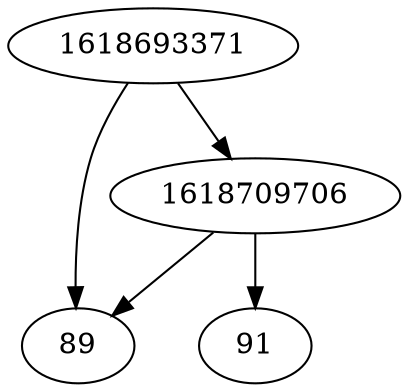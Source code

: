 strict digraph  {
89;
1618709706;
91;
1618693371;
1618709706 -> 89;
1618709706 -> 91;
1618693371 -> 89;
1618693371 -> 1618709706;
}
